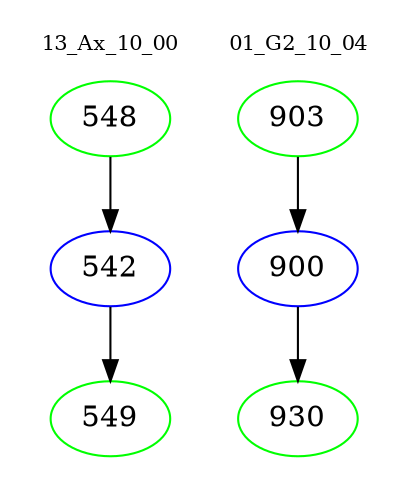 digraph{
subgraph cluster_0 {
color = white
label = "13_Ax_10_00";
fontsize=10;
T0_548 [label="548", color="green"]
T0_548 -> T0_542 [color="black"]
T0_542 [label="542", color="blue"]
T0_542 -> T0_549 [color="black"]
T0_549 [label="549", color="green"]
}
subgraph cluster_1 {
color = white
label = "01_G2_10_04";
fontsize=10;
T1_903 [label="903", color="green"]
T1_903 -> T1_900 [color="black"]
T1_900 [label="900", color="blue"]
T1_900 -> T1_930 [color="black"]
T1_930 [label="930", color="green"]
}
}
